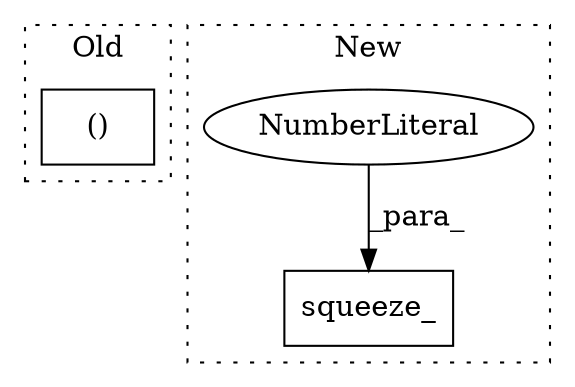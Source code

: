 digraph G {
subgraph cluster0 {
1 [label="()" a="106" s="2585" l="23" shape="box"];
label = "Old";
style="dotted";
}
subgraph cluster1 {
2 [label="squeeze_" a="32" s="2739,2749" l="9,1" shape="box"];
3 [label="NumberLiteral" a="34" s="2748" l="1" shape="ellipse"];
label = "New";
style="dotted";
}
3 -> 2 [label="_para_"];
}